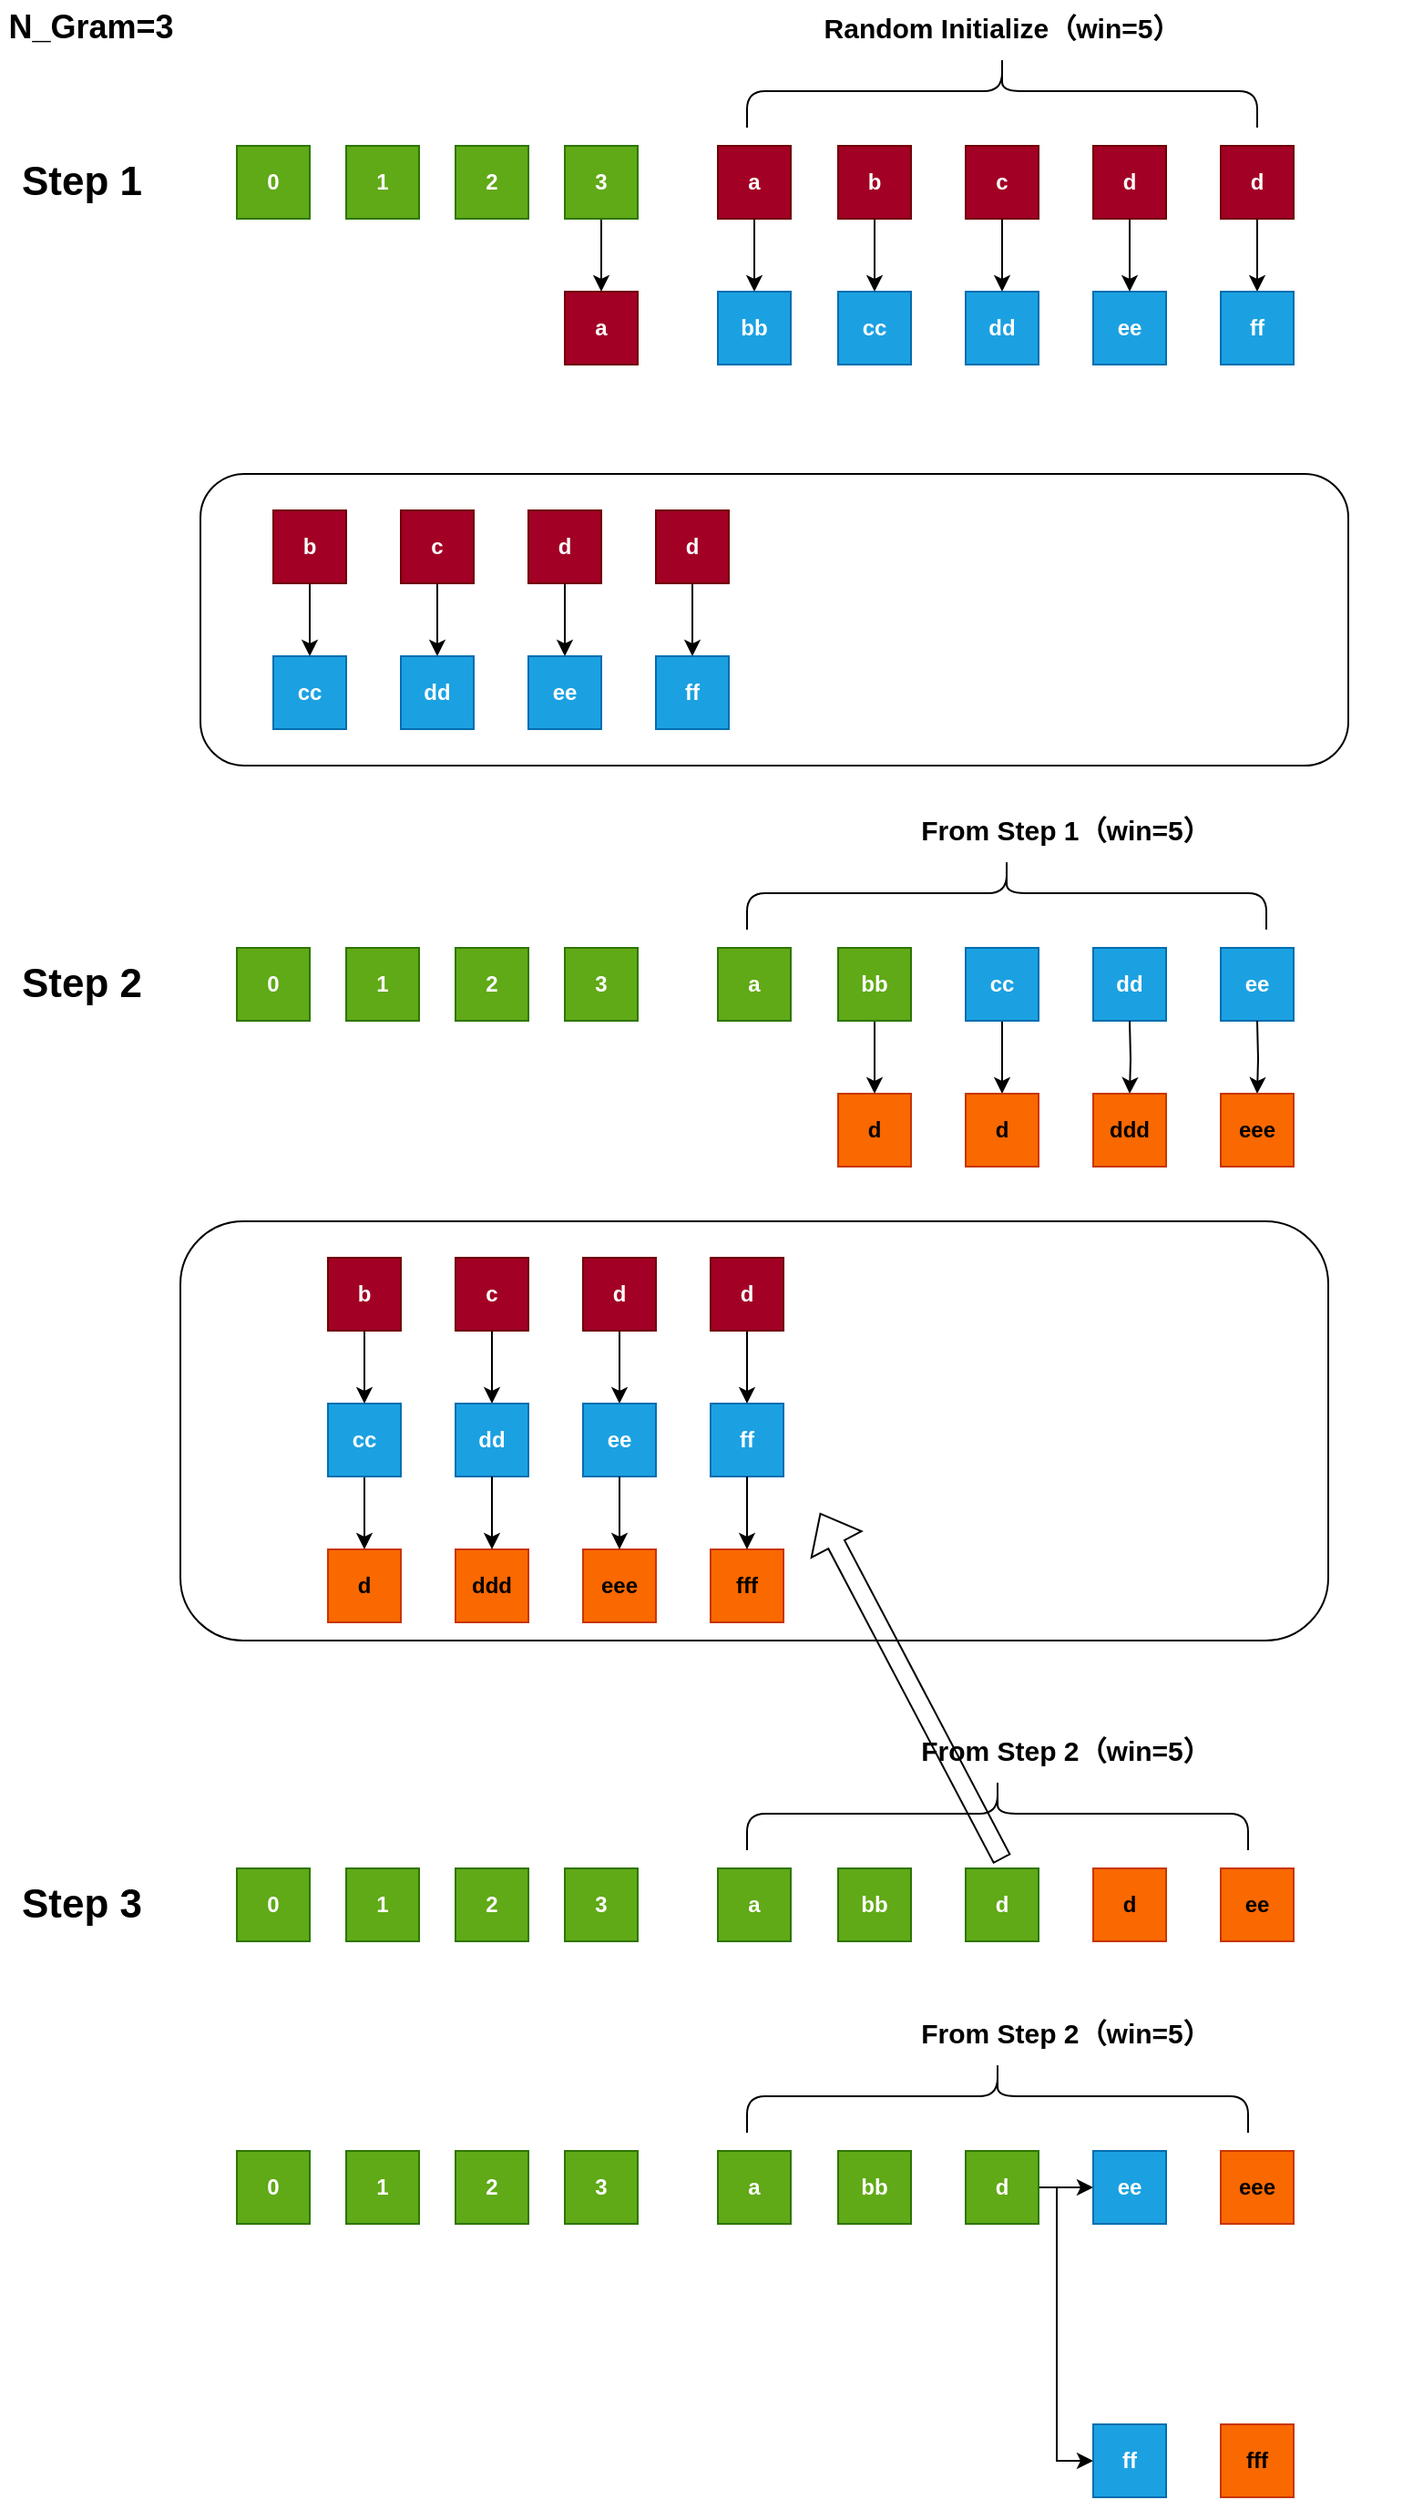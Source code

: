 <mxfile version="24.4.0" type="device">
  <diagram name="第 1 页" id="prEaLKWghYl1JGohX0N3">
    <mxGraphModel dx="1440" dy="857" grid="1" gridSize="10" guides="1" tooltips="1" connect="1" arrows="1" fold="1" page="1" pageScale="1" pageWidth="827" pageHeight="1169" math="0" shadow="0">
      <root>
        <mxCell id="0" />
        <mxCell id="1" parent="0" />
        <mxCell id="71z1FLM2gSrZRs4qxzaF-81" value="" style="rounded=1;whiteSpace=wrap;html=1;" vertex="1" parent="1">
          <mxGeometry x="99" y="920" width="630" height="230" as="geometry" />
        </mxCell>
        <mxCell id="71z1FLM2gSrZRs4qxzaF-1" value="0" style="rounded=0;whiteSpace=wrap;html=1;fillColor=#60a917;fontColor=#ffffff;strokeColor=#2D7600;fontStyle=1" vertex="1" parent="1">
          <mxGeometry x="130" y="330" width="40" height="40" as="geometry" />
        </mxCell>
        <mxCell id="71z1FLM2gSrZRs4qxzaF-2" value="1" style="rounded=0;whiteSpace=wrap;html=1;fillColor=#60a917;fontColor=#ffffff;strokeColor=#2D7600;fontStyle=1" vertex="1" parent="1">
          <mxGeometry x="190" y="330" width="40" height="40" as="geometry" />
        </mxCell>
        <mxCell id="71z1FLM2gSrZRs4qxzaF-3" value="2" style="rounded=0;whiteSpace=wrap;html=1;fillColor=#60a917;fontColor=#ffffff;strokeColor=#2D7600;fontStyle=1" vertex="1" parent="1">
          <mxGeometry x="250" y="330" width="40" height="40" as="geometry" />
        </mxCell>
        <mxCell id="71z1FLM2gSrZRs4qxzaF-20" style="edgeStyle=orthogonalEdgeStyle;rounded=0;orthogonalLoop=1;jettySize=auto;html=1;exitX=0.5;exitY=1;exitDx=0;exitDy=0;entryX=0.5;entryY=0;entryDx=0;entryDy=0;" edge="1" parent="1" source="71z1FLM2gSrZRs4qxzaF-4" target="71z1FLM2gSrZRs4qxzaF-13">
          <mxGeometry relative="1" as="geometry" />
        </mxCell>
        <mxCell id="71z1FLM2gSrZRs4qxzaF-4" value="3" style="rounded=0;whiteSpace=wrap;html=1;fillColor=#60a917;fontColor=#ffffff;strokeColor=#2D7600;fontStyle=1" vertex="1" parent="1">
          <mxGeometry x="310" y="330" width="40" height="40" as="geometry" />
        </mxCell>
        <mxCell id="71z1FLM2gSrZRs4qxzaF-21" style="edgeStyle=orthogonalEdgeStyle;rounded=0;orthogonalLoop=1;jettySize=auto;html=1;exitX=0.5;exitY=1;exitDx=0;exitDy=0;entryX=0.5;entryY=0;entryDx=0;entryDy=0;" edge="1" parent="1" source="71z1FLM2gSrZRs4qxzaF-6" target="71z1FLM2gSrZRs4qxzaF-14">
          <mxGeometry relative="1" as="geometry" />
        </mxCell>
        <mxCell id="71z1FLM2gSrZRs4qxzaF-6" value="a" style="rounded=0;whiteSpace=wrap;html=1;fillColor=#a20025;fontColor=#ffffff;strokeColor=#6F0000;fontStyle=1" vertex="1" parent="1">
          <mxGeometry x="394" y="330" width="40" height="40" as="geometry" />
        </mxCell>
        <mxCell id="71z1FLM2gSrZRs4qxzaF-22" style="edgeStyle=orthogonalEdgeStyle;rounded=0;orthogonalLoop=1;jettySize=auto;html=1;exitX=0.5;exitY=1;exitDx=0;exitDy=0;entryX=0.5;entryY=0;entryDx=0;entryDy=0;" edge="1" parent="1" source="71z1FLM2gSrZRs4qxzaF-7" target="71z1FLM2gSrZRs4qxzaF-15">
          <mxGeometry relative="1" as="geometry" />
        </mxCell>
        <mxCell id="71z1FLM2gSrZRs4qxzaF-7" value="b" style="rounded=0;whiteSpace=wrap;html=1;fillColor=#a20025;fontColor=#ffffff;strokeColor=#6F0000;fontStyle=1" vertex="1" parent="1">
          <mxGeometry x="460" y="330" width="40" height="40" as="geometry" />
        </mxCell>
        <mxCell id="71z1FLM2gSrZRs4qxzaF-11" value="" style="shape=curlyBracket;whiteSpace=wrap;html=1;rounded=1;flipH=1;labelPosition=right;verticalLabelPosition=middle;align=left;verticalAlign=middle;rotation=-90;" vertex="1" parent="1">
          <mxGeometry x="530" y="160" width="40" height="280" as="geometry" />
        </mxCell>
        <mxCell id="71z1FLM2gSrZRs4qxzaF-12" value="&lt;b&gt;&lt;font style=&quot;font-size: 15px;&quot;&gt;Random Initialize（win=5）&lt;/font&gt;&lt;/b&gt;" style="text;html=1;align=center;verticalAlign=middle;whiteSpace=wrap;rounded=0;" vertex="1" parent="1">
          <mxGeometry x="445" y="250" width="210" height="30" as="geometry" />
        </mxCell>
        <mxCell id="71z1FLM2gSrZRs4qxzaF-13" value="a" style="rounded=0;whiteSpace=wrap;html=1;fillColor=#a20025;fontColor=#ffffff;strokeColor=#6F0000;fontStyle=1" vertex="1" parent="1">
          <mxGeometry x="310" y="410" width="40" height="40" as="geometry" />
        </mxCell>
        <mxCell id="71z1FLM2gSrZRs4qxzaF-14" value="bb" style="rounded=0;whiteSpace=wrap;html=1;fillColor=#1ba1e2;fontColor=#ffffff;strokeColor=#006EAF;fontStyle=1" vertex="1" parent="1">
          <mxGeometry x="394" y="410" width="40" height="40" as="geometry" />
        </mxCell>
        <mxCell id="71z1FLM2gSrZRs4qxzaF-15" value="cc" style="rounded=0;whiteSpace=wrap;html=1;fillColor=#1ba1e2;fontColor=#ffffff;strokeColor=#006EAF;fontStyle=1" vertex="1" parent="1">
          <mxGeometry x="460" y="410" width="40" height="40" as="geometry" />
        </mxCell>
        <mxCell id="71z1FLM2gSrZRs4qxzaF-26" value="&lt;b style=&quot;font-size: 22px;&quot;&gt;&lt;font style=&quot;font-size: 22px;&quot;&gt;Step 1&lt;/font&gt;&lt;/b&gt;" style="text;html=1;align=center;verticalAlign=middle;whiteSpace=wrap;rounded=0;fontSize=22;" vertex="1" parent="1">
          <mxGeometry y="330" width="90" height="40" as="geometry" />
        </mxCell>
        <mxCell id="71z1FLM2gSrZRs4qxzaF-30" value="" style="group" vertex="1" connectable="0" parent="1">
          <mxGeometry x="530" y="330" width="180" height="120" as="geometry" />
        </mxCell>
        <mxCell id="71z1FLM2gSrZRs4qxzaF-23" style="edgeStyle=orthogonalEdgeStyle;rounded=0;orthogonalLoop=1;jettySize=auto;html=1;exitX=0.5;exitY=1;exitDx=0;exitDy=0;entryX=0.5;entryY=0;entryDx=0;entryDy=0;" edge="1" parent="71z1FLM2gSrZRs4qxzaF-30" source="71z1FLM2gSrZRs4qxzaF-8" target="71z1FLM2gSrZRs4qxzaF-16">
          <mxGeometry relative="1" as="geometry" />
        </mxCell>
        <mxCell id="71z1FLM2gSrZRs4qxzaF-8" value="c" style="rounded=0;whiteSpace=wrap;html=1;fillColor=#a20025;fontColor=#ffffff;strokeColor=#6F0000;fontStyle=1" vertex="1" parent="71z1FLM2gSrZRs4qxzaF-30">
          <mxGeometry width="40" height="40" as="geometry" />
        </mxCell>
        <mxCell id="71z1FLM2gSrZRs4qxzaF-24" style="edgeStyle=orthogonalEdgeStyle;rounded=0;orthogonalLoop=1;jettySize=auto;html=1;exitX=0.5;exitY=1;exitDx=0;exitDy=0;entryX=0.5;entryY=0;entryDx=0;entryDy=0;" edge="1" parent="71z1FLM2gSrZRs4qxzaF-30" source="71z1FLM2gSrZRs4qxzaF-9" target="71z1FLM2gSrZRs4qxzaF-17">
          <mxGeometry relative="1" as="geometry" />
        </mxCell>
        <mxCell id="71z1FLM2gSrZRs4qxzaF-9" value="d" style="rounded=0;whiteSpace=wrap;html=1;fillColor=#a20025;fontColor=#ffffff;strokeColor=#6F0000;fontStyle=1" vertex="1" parent="71z1FLM2gSrZRs4qxzaF-30">
          <mxGeometry x="70" width="40" height="40" as="geometry" />
        </mxCell>
        <mxCell id="71z1FLM2gSrZRs4qxzaF-25" style="edgeStyle=orthogonalEdgeStyle;rounded=0;orthogonalLoop=1;jettySize=auto;html=1;exitX=0.5;exitY=1;exitDx=0;exitDy=0;entryX=0.5;entryY=0;entryDx=0;entryDy=0;" edge="1" parent="71z1FLM2gSrZRs4qxzaF-30" source="71z1FLM2gSrZRs4qxzaF-10" target="71z1FLM2gSrZRs4qxzaF-18">
          <mxGeometry relative="1" as="geometry" />
        </mxCell>
        <mxCell id="71z1FLM2gSrZRs4qxzaF-10" value="d" style="rounded=0;whiteSpace=wrap;html=1;fillColor=#a20025;fontColor=#ffffff;strokeColor=#6F0000;fontStyle=1" vertex="1" parent="71z1FLM2gSrZRs4qxzaF-30">
          <mxGeometry x="140" width="40" height="40" as="geometry" />
        </mxCell>
        <mxCell id="71z1FLM2gSrZRs4qxzaF-16" value="dd" style="rounded=0;whiteSpace=wrap;html=1;fillColor=#1ba1e2;fontColor=#ffffff;strokeColor=#006EAF;fontStyle=1" vertex="1" parent="71z1FLM2gSrZRs4qxzaF-30">
          <mxGeometry y="80" width="40" height="40" as="geometry" />
        </mxCell>
        <mxCell id="71z1FLM2gSrZRs4qxzaF-17" value="ee" style="rounded=0;whiteSpace=wrap;html=1;fillColor=#1ba1e2;fontColor=#ffffff;strokeColor=#006EAF;fontStyle=1" vertex="1" parent="71z1FLM2gSrZRs4qxzaF-30">
          <mxGeometry x="70" y="80" width="40" height="40" as="geometry" />
        </mxCell>
        <mxCell id="71z1FLM2gSrZRs4qxzaF-18" value="ff" style="rounded=0;whiteSpace=wrap;html=1;fillColor=#1ba1e2;fontColor=#ffffff;strokeColor=#006EAF;fontStyle=1" vertex="1" parent="71z1FLM2gSrZRs4qxzaF-30">
          <mxGeometry x="140" y="80" width="40" height="40" as="geometry" />
        </mxCell>
        <mxCell id="71z1FLM2gSrZRs4qxzaF-41" value="0" style="rounded=0;whiteSpace=wrap;html=1;fillColor=#60a917;fontColor=#ffffff;strokeColor=#2D7600;fontStyle=1" vertex="1" parent="1">
          <mxGeometry x="130" y="770" width="40" height="40" as="geometry" />
        </mxCell>
        <mxCell id="71z1FLM2gSrZRs4qxzaF-42" value="1" style="rounded=0;whiteSpace=wrap;html=1;fillColor=#60a917;fontColor=#ffffff;strokeColor=#2D7600;fontStyle=1" vertex="1" parent="1">
          <mxGeometry x="190" y="770" width="40" height="40" as="geometry" />
        </mxCell>
        <mxCell id="71z1FLM2gSrZRs4qxzaF-43" value="2" style="rounded=0;whiteSpace=wrap;html=1;fillColor=#60a917;fontColor=#ffffff;strokeColor=#2D7600;fontStyle=1" vertex="1" parent="1">
          <mxGeometry x="250" y="770" width="40" height="40" as="geometry" />
        </mxCell>
        <mxCell id="71z1FLM2gSrZRs4qxzaF-45" value="3" style="rounded=0;whiteSpace=wrap;html=1;fillColor=#60a917;fontColor=#ffffff;strokeColor=#2D7600;fontStyle=1" vertex="1" parent="1">
          <mxGeometry x="310" y="770" width="40" height="40" as="geometry" />
        </mxCell>
        <mxCell id="71z1FLM2gSrZRs4qxzaF-47" value="a" style="rounded=0;whiteSpace=wrap;html=1;fillColor=#60a917;fontColor=#ffffff;strokeColor=#2D7600;fontStyle=1" vertex="1" parent="1">
          <mxGeometry x="394" y="770" width="40" height="40" as="geometry" />
        </mxCell>
        <mxCell id="71z1FLM2gSrZRs4qxzaF-151" style="edgeStyle=orthogonalEdgeStyle;rounded=0;orthogonalLoop=1;jettySize=auto;html=1;exitX=0.5;exitY=1;exitDx=0;exitDy=0;entryX=0.5;entryY=0;entryDx=0;entryDy=0;" edge="1" parent="1" source="71z1FLM2gSrZRs4qxzaF-49" target="71z1FLM2gSrZRs4qxzaF-150">
          <mxGeometry relative="1" as="geometry" />
        </mxCell>
        <mxCell id="71z1FLM2gSrZRs4qxzaF-49" value="bb" style="rounded=0;whiteSpace=wrap;html=1;fillColor=#60a917;fontColor=#ffffff;strokeColor=#2D7600;fontStyle=1" vertex="1" parent="1">
          <mxGeometry x="460" y="770" width="40" height="40" as="geometry" />
        </mxCell>
        <mxCell id="71z1FLM2gSrZRs4qxzaF-50" value="" style="shape=curlyBracket;whiteSpace=wrap;html=1;rounded=1;flipH=1;labelPosition=right;verticalLabelPosition=middle;align=left;verticalAlign=middle;rotation=-90;" vertex="1" parent="1">
          <mxGeometry x="532.5" y="597.5" width="40" height="285" as="geometry" />
        </mxCell>
        <mxCell id="71z1FLM2gSrZRs4qxzaF-51" value="&lt;b&gt;&lt;font style=&quot;font-size: 15px;&quot;&gt;From Step 1（win=5）&lt;/font&gt;&lt;/b&gt;" style="text;html=1;align=center;verticalAlign=middle;whiteSpace=wrap;rounded=0;" vertex="1" parent="1">
          <mxGeometry x="480" y="690" width="210" height="30" as="geometry" />
        </mxCell>
        <mxCell id="71z1FLM2gSrZRs4qxzaF-55" value="&lt;b style=&quot;font-size: 22px;&quot;&gt;&lt;font style=&quot;font-size: 22px;&quot;&gt;Step 2&lt;/font&gt;&lt;/b&gt;" style="text;html=1;align=center;verticalAlign=middle;whiteSpace=wrap;rounded=0;fontSize=22;" vertex="1" parent="1">
          <mxGeometry y="770" width="90" height="40" as="geometry" />
        </mxCell>
        <mxCell id="71z1FLM2gSrZRs4qxzaF-71" value="" style="edgeStyle=orthogonalEdgeStyle;rounded=0;orthogonalLoop=1;jettySize=auto;html=1;" edge="1" parent="1" source="71z1FLM2gSrZRs4qxzaF-66" target="71z1FLM2gSrZRs4qxzaF-70">
          <mxGeometry relative="1" as="geometry" />
        </mxCell>
        <mxCell id="71z1FLM2gSrZRs4qxzaF-66" value="cc" style="rounded=0;whiteSpace=wrap;html=1;fillColor=#1ba1e2;fontColor=#ffffff;strokeColor=#006EAF;fontStyle=1" vertex="1" parent="1">
          <mxGeometry x="530" y="770" width="40" height="40" as="geometry" />
        </mxCell>
        <mxCell id="71z1FLM2gSrZRs4qxzaF-67" value="dd" style="rounded=0;whiteSpace=wrap;html=1;fillColor=#1ba1e2;fontColor=#ffffff;strokeColor=#006EAF;fontStyle=1" vertex="1" parent="1">
          <mxGeometry x="600" y="770" width="40" height="40" as="geometry" />
        </mxCell>
        <mxCell id="71z1FLM2gSrZRs4qxzaF-68" value="ee" style="rounded=0;whiteSpace=wrap;html=1;fillColor=#1ba1e2;fontColor=#ffffff;strokeColor=#006EAF;fontStyle=1" vertex="1" parent="1">
          <mxGeometry x="670" y="770" width="40" height="40" as="geometry" />
        </mxCell>
        <mxCell id="71z1FLM2gSrZRs4qxzaF-70" value="d" style="rounded=0;whiteSpace=wrap;html=1;fillColor=#fa6800;fontColor=#000000;strokeColor=#C73500;fontStyle=1" vertex="1" parent="1">
          <mxGeometry x="530" y="850" width="40" height="40" as="geometry" />
        </mxCell>
        <mxCell id="71z1FLM2gSrZRs4qxzaF-72" value="" style="edgeStyle=orthogonalEdgeStyle;rounded=0;orthogonalLoop=1;jettySize=auto;html=1;" edge="1" parent="1" target="71z1FLM2gSrZRs4qxzaF-73">
          <mxGeometry relative="1" as="geometry">
            <mxPoint x="620" y="810" as="sourcePoint" />
          </mxGeometry>
        </mxCell>
        <mxCell id="71z1FLM2gSrZRs4qxzaF-73" value="ddd" style="rounded=0;whiteSpace=wrap;html=1;fillColor=#fa6800;fontColor=#000000;strokeColor=#C73500;fontStyle=1" vertex="1" parent="1">
          <mxGeometry x="600" y="850" width="40" height="40" as="geometry" />
        </mxCell>
        <mxCell id="71z1FLM2gSrZRs4qxzaF-74" value="" style="edgeStyle=orthogonalEdgeStyle;rounded=0;orthogonalLoop=1;jettySize=auto;html=1;" edge="1" parent="1" target="71z1FLM2gSrZRs4qxzaF-75">
          <mxGeometry relative="1" as="geometry">
            <mxPoint x="690" y="810" as="sourcePoint" />
          </mxGeometry>
        </mxCell>
        <mxCell id="71z1FLM2gSrZRs4qxzaF-75" value="eee" style="rounded=0;whiteSpace=wrap;html=1;fillColor=#fa6800;fontColor=#000000;strokeColor=#C73500;fontStyle=1" vertex="1" parent="1">
          <mxGeometry x="670" y="850" width="40" height="40" as="geometry" />
        </mxCell>
        <mxCell id="71z1FLM2gSrZRs4qxzaF-78" value="&lt;b&gt;&lt;font style=&quot;font-size: 18px;&quot;&gt;N_Gram=3&lt;/font&gt;&lt;/b&gt;" style="text;html=1;align=center;verticalAlign=middle;whiteSpace=wrap;rounded=0;" vertex="1" parent="1">
          <mxGeometry x="20" y="250" width="60" height="30" as="geometry" />
        </mxCell>
        <mxCell id="71z1FLM2gSrZRs4qxzaF-79" value="" style="group" vertex="1" connectable="0" parent="1">
          <mxGeometry x="110" y="510" width="630" height="160" as="geometry" />
        </mxCell>
        <mxCell id="71z1FLM2gSrZRs4qxzaF-27" value="" style="rounded=1;whiteSpace=wrap;html=1;" vertex="1" parent="71z1FLM2gSrZRs4qxzaF-79">
          <mxGeometry width="630" height="160" as="geometry" />
        </mxCell>
        <mxCell id="71z1FLM2gSrZRs4qxzaF-31" value="" style="group" vertex="1" connectable="0" parent="71z1FLM2gSrZRs4qxzaF-79">
          <mxGeometry x="110" y="20" width="180" height="120" as="geometry" />
        </mxCell>
        <mxCell id="71z1FLM2gSrZRs4qxzaF-32" style="edgeStyle=orthogonalEdgeStyle;rounded=0;orthogonalLoop=1;jettySize=auto;html=1;exitX=0.5;exitY=1;exitDx=0;exitDy=0;entryX=0.5;entryY=0;entryDx=0;entryDy=0;" edge="1" parent="71z1FLM2gSrZRs4qxzaF-31" source="71z1FLM2gSrZRs4qxzaF-33" target="71z1FLM2gSrZRs4qxzaF-38">
          <mxGeometry relative="1" as="geometry" />
        </mxCell>
        <mxCell id="71z1FLM2gSrZRs4qxzaF-33" value="c" style="rounded=0;whiteSpace=wrap;html=1;fillColor=#a20025;fontColor=#ffffff;strokeColor=#6F0000;fontStyle=1" vertex="1" parent="71z1FLM2gSrZRs4qxzaF-31">
          <mxGeometry width="40" height="40" as="geometry" />
        </mxCell>
        <mxCell id="71z1FLM2gSrZRs4qxzaF-34" style="edgeStyle=orthogonalEdgeStyle;rounded=0;orthogonalLoop=1;jettySize=auto;html=1;exitX=0.5;exitY=1;exitDx=0;exitDy=0;entryX=0.5;entryY=0;entryDx=0;entryDy=0;" edge="1" parent="71z1FLM2gSrZRs4qxzaF-31" source="71z1FLM2gSrZRs4qxzaF-35" target="71z1FLM2gSrZRs4qxzaF-39">
          <mxGeometry relative="1" as="geometry" />
        </mxCell>
        <mxCell id="71z1FLM2gSrZRs4qxzaF-35" value="d" style="rounded=0;whiteSpace=wrap;html=1;fillColor=#a20025;fontColor=#ffffff;strokeColor=#6F0000;fontStyle=1" vertex="1" parent="71z1FLM2gSrZRs4qxzaF-31">
          <mxGeometry x="70" width="40" height="40" as="geometry" />
        </mxCell>
        <mxCell id="71z1FLM2gSrZRs4qxzaF-36" style="edgeStyle=orthogonalEdgeStyle;rounded=0;orthogonalLoop=1;jettySize=auto;html=1;exitX=0.5;exitY=1;exitDx=0;exitDy=0;entryX=0.5;entryY=0;entryDx=0;entryDy=0;" edge="1" parent="71z1FLM2gSrZRs4qxzaF-31" source="71z1FLM2gSrZRs4qxzaF-37" target="71z1FLM2gSrZRs4qxzaF-40">
          <mxGeometry relative="1" as="geometry" />
        </mxCell>
        <mxCell id="71z1FLM2gSrZRs4qxzaF-37" value="d" style="rounded=0;whiteSpace=wrap;html=1;fillColor=#a20025;fontColor=#ffffff;strokeColor=#6F0000;fontStyle=1" vertex="1" parent="71z1FLM2gSrZRs4qxzaF-31">
          <mxGeometry x="140" width="40" height="40" as="geometry" />
        </mxCell>
        <mxCell id="71z1FLM2gSrZRs4qxzaF-38" value="dd" style="rounded=0;whiteSpace=wrap;html=1;fillColor=#1ba1e2;fontColor=#ffffff;strokeColor=#006EAF;fontStyle=1" vertex="1" parent="71z1FLM2gSrZRs4qxzaF-31">
          <mxGeometry y="80" width="40" height="40" as="geometry" />
        </mxCell>
        <mxCell id="71z1FLM2gSrZRs4qxzaF-39" value="ee" style="rounded=0;whiteSpace=wrap;html=1;fillColor=#1ba1e2;fontColor=#ffffff;strokeColor=#006EAF;fontStyle=1" vertex="1" parent="71z1FLM2gSrZRs4qxzaF-31">
          <mxGeometry x="70" y="80" width="40" height="40" as="geometry" />
        </mxCell>
        <mxCell id="71z1FLM2gSrZRs4qxzaF-40" value="ff" style="rounded=0;whiteSpace=wrap;html=1;fillColor=#1ba1e2;fontColor=#ffffff;strokeColor=#006EAF;fontStyle=1" vertex="1" parent="71z1FLM2gSrZRs4qxzaF-31">
          <mxGeometry x="140" y="80" width="40" height="40" as="geometry" />
        </mxCell>
        <mxCell id="71z1FLM2gSrZRs4qxzaF-146" style="edgeStyle=orthogonalEdgeStyle;rounded=0;orthogonalLoop=1;jettySize=auto;html=1;exitX=0.5;exitY=1;exitDx=0;exitDy=0;entryX=0.5;entryY=0;entryDx=0;entryDy=0;" edge="1" parent="71z1FLM2gSrZRs4qxzaF-79" source="71z1FLM2gSrZRs4qxzaF-147" target="71z1FLM2gSrZRs4qxzaF-148">
          <mxGeometry relative="1" as="geometry" />
        </mxCell>
        <mxCell id="71z1FLM2gSrZRs4qxzaF-147" value="b" style="rounded=0;whiteSpace=wrap;html=1;fillColor=#a20025;fontColor=#ffffff;strokeColor=#6F0000;fontStyle=1" vertex="1" parent="71z1FLM2gSrZRs4qxzaF-79">
          <mxGeometry x="40" y="20" width="40" height="40" as="geometry" />
        </mxCell>
        <mxCell id="71z1FLM2gSrZRs4qxzaF-148" value="cc" style="rounded=0;whiteSpace=wrap;html=1;fillColor=#1ba1e2;fontColor=#ffffff;strokeColor=#006EAF;fontStyle=1" vertex="1" parent="71z1FLM2gSrZRs4qxzaF-79">
          <mxGeometry x="40" y="100" width="40" height="40" as="geometry" />
        </mxCell>
        <mxCell id="71z1FLM2gSrZRs4qxzaF-82" value="" style="group" vertex="1" connectable="0" parent="1">
          <mxGeometry x="250" y="940" width="180" height="120" as="geometry" />
        </mxCell>
        <mxCell id="71z1FLM2gSrZRs4qxzaF-83" style="edgeStyle=orthogonalEdgeStyle;rounded=0;orthogonalLoop=1;jettySize=auto;html=1;exitX=0.5;exitY=1;exitDx=0;exitDy=0;entryX=0.5;entryY=0;entryDx=0;entryDy=0;" edge="1" parent="71z1FLM2gSrZRs4qxzaF-82" source="71z1FLM2gSrZRs4qxzaF-84" target="71z1FLM2gSrZRs4qxzaF-89">
          <mxGeometry relative="1" as="geometry" />
        </mxCell>
        <mxCell id="71z1FLM2gSrZRs4qxzaF-84" value="c" style="rounded=0;whiteSpace=wrap;html=1;fillColor=#a20025;fontColor=#ffffff;strokeColor=#6F0000;fontStyle=1" vertex="1" parent="71z1FLM2gSrZRs4qxzaF-82">
          <mxGeometry width="40" height="40" as="geometry" />
        </mxCell>
        <mxCell id="71z1FLM2gSrZRs4qxzaF-85" style="edgeStyle=orthogonalEdgeStyle;rounded=0;orthogonalLoop=1;jettySize=auto;html=1;exitX=0.5;exitY=1;exitDx=0;exitDy=0;entryX=0.5;entryY=0;entryDx=0;entryDy=0;" edge="1" parent="71z1FLM2gSrZRs4qxzaF-82" source="71z1FLM2gSrZRs4qxzaF-86" target="71z1FLM2gSrZRs4qxzaF-90">
          <mxGeometry relative="1" as="geometry" />
        </mxCell>
        <mxCell id="71z1FLM2gSrZRs4qxzaF-86" value="d" style="rounded=0;whiteSpace=wrap;html=1;fillColor=#a20025;fontColor=#ffffff;strokeColor=#6F0000;fontStyle=1" vertex="1" parent="71z1FLM2gSrZRs4qxzaF-82">
          <mxGeometry x="70" width="40" height="40" as="geometry" />
        </mxCell>
        <mxCell id="71z1FLM2gSrZRs4qxzaF-87" style="edgeStyle=orthogonalEdgeStyle;rounded=0;orthogonalLoop=1;jettySize=auto;html=1;exitX=0.5;exitY=1;exitDx=0;exitDy=0;entryX=0.5;entryY=0;entryDx=0;entryDy=0;" edge="1" parent="71z1FLM2gSrZRs4qxzaF-82" source="71z1FLM2gSrZRs4qxzaF-88" target="71z1FLM2gSrZRs4qxzaF-91">
          <mxGeometry relative="1" as="geometry" />
        </mxCell>
        <mxCell id="71z1FLM2gSrZRs4qxzaF-88" value="d" style="rounded=0;whiteSpace=wrap;html=1;fillColor=#a20025;fontColor=#ffffff;strokeColor=#6F0000;fontStyle=1" vertex="1" parent="71z1FLM2gSrZRs4qxzaF-82">
          <mxGeometry x="140" width="40" height="40" as="geometry" />
        </mxCell>
        <mxCell id="71z1FLM2gSrZRs4qxzaF-89" value="dd" style="rounded=0;whiteSpace=wrap;html=1;fillColor=#1ba1e2;fontColor=#ffffff;strokeColor=#006EAF;fontStyle=1" vertex="1" parent="71z1FLM2gSrZRs4qxzaF-82">
          <mxGeometry y="80" width="40" height="40" as="geometry" />
        </mxCell>
        <mxCell id="71z1FLM2gSrZRs4qxzaF-90" value="ee" style="rounded=0;whiteSpace=wrap;html=1;fillColor=#1ba1e2;fontColor=#ffffff;strokeColor=#006EAF;fontStyle=1" vertex="1" parent="71z1FLM2gSrZRs4qxzaF-82">
          <mxGeometry x="70" y="80" width="40" height="40" as="geometry" />
        </mxCell>
        <mxCell id="71z1FLM2gSrZRs4qxzaF-91" value="ff" style="rounded=0;whiteSpace=wrap;html=1;fillColor=#1ba1e2;fontColor=#ffffff;strokeColor=#006EAF;fontStyle=1" vertex="1" parent="71z1FLM2gSrZRs4qxzaF-82">
          <mxGeometry x="140" y="80" width="40" height="40" as="geometry" />
        </mxCell>
        <mxCell id="71z1FLM2gSrZRs4qxzaF-92" value="ddd" style="rounded=0;whiteSpace=wrap;html=1;fillColor=#fa6800;fontColor=#000000;strokeColor=#C73500;fontStyle=1" vertex="1" parent="1">
          <mxGeometry x="250" y="1100" width="40" height="40" as="geometry" />
        </mxCell>
        <mxCell id="71z1FLM2gSrZRs4qxzaF-93" value="eee" style="rounded=0;whiteSpace=wrap;html=1;fillColor=#fa6800;fontColor=#000000;strokeColor=#C73500;fontStyle=1" vertex="1" parent="1">
          <mxGeometry x="320" y="1100" width="40" height="40" as="geometry" />
        </mxCell>
        <mxCell id="71z1FLM2gSrZRs4qxzaF-94" value="fff" style="rounded=0;whiteSpace=wrap;html=1;fillColor=#fa6800;fontColor=#000000;strokeColor=#C73500;fontStyle=1" vertex="1" parent="1">
          <mxGeometry x="390" y="1100" width="40" height="40" as="geometry" />
        </mxCell>
        <mxCell id="71z1FLM2gSrZRs4qxzaF-95" style="edgeStyle=orthogonalEdgeStyle;rounded=0;orthogonalLoop=1;jettySize=auto;html=1;exitX=0.5;exitY=1;exitDx=0;exitDy=0;entryX=0.5;entryY=0;entryDx=0;entryDy=0;" edge="1" parent="1" source="71z1FLM2gSrZRs4qxzaF-89" target="71z1FLM2gSrZRs4qxzaF-92">
          <mxGeometry relative="1" as="geometry" />
        </mxCell>
        <mxCell id="71z1FLM2gSrZRs4qxzaF-96" style="edgeStyle=orthogonalEdgeStyle;rounded=0;orthogonalLoop=1;jettySize=auto;html=1;exitX=0.5;exitY=1;exitDx=0;exitDy=0;entryX=0.5;entryY=0;entryDx=0;entryDy=0;" edge="1" parent="1" source="71z1FLM2gSrZRs4qxzaF-90" target="71z1FLM2gSrZRs4qxzaF-93">
          <mxGeometry relative="1" as="geometry" />
        </mxCell>
        <mxCell id="71z1FLM2gSrZRs4qxzaF-97" style="edgeStyle=orthogonalEdgeStyle;rounded=0;orthogonalLoop=1;jettySize=auto;html=1;exitX=0.5;exitY=1;exitDx=0;exitDy=0;entryX=0.5;entryY=0;entryDx=0;entryDy=0;" edge="1" parent="1" source="71z1FLM2gSrZRs4qxzaF-91" target="71z1FLM2gSrZRs4qxzaF-94">
          <mxGeometry relative="1" as="geometry" />
        </mxCell>
        <mxCell id="71z1FLM2gSrZRs4qxzaF-120" value="&lt;b style=&quot;font-size: 22px;&quot;&gt;&lt;font style=&quot;font-size: 22px;&quot;&gt;Step 3&lt;/font&gt;&lt;/b&gt;" style="text;html=1;align=center;verticalAlign=middle;whiteSpace=wrap;rounded=0;fontSize=22;" vertex="1" parent="1">
          <mxGeometry y="1275" width="90" height="40" as="geometry" />
        </mxCell>
        <mxCell id="71z1FLM2gSrZRs4qxzaF-123" value="" style="shape=flexArrow;endArrow=classic;html=1;rounded=0;" edge="1" parent="1">
          <mxGeometry width="50" height="50" relative="1" as="geometry">
            <mxPoint x="550" y="1270" as="sourcePoint" />
            <mxPoint x="450" y="1080" as="targetPoint" />
          </mxGeometry>
        </mxCell>
        <mxCell id="71z1FLM2gSrZRs4qxzaF-125" value="" style="group" vertex="1" connectable="0" parent="1">
          <mxGeometry x="130" y="1195" width="650" height="187.5" as="geometry" />
        </mxCell>
        <mxCell id="71z1FLM2gSrZRs4qxzaF-98" value="0" style="rounded=0;whiteSpace=wrap;html=1;fillColor=#60a917;fontColor=#ffffff;strokeColor=#2D7600;fontStyle=1" vertex="1" parent="71z1FLM2gSrZRs4qxzaF-125">
          <mxGeometry y="80" width="40" height="40" as="geometry" />
        </mxCell>
        <mxCell id="71z1FLM2gSrZRs4qxzaF-99" value="1" style="rounded=0;whiteSpace=wrap;html=1;fillColor=#60a917;fontColor=#ffffff;strokeColor=#2D7600;fontStyle=1" vertex="1" parent="71z1FLM2gSrZRs4qxzaF-125">
          <mxGeometry x="60" y="80" width="40" height="40" as="geometry" />
        </mxCell>
        <mxCell id="71z1FLM2gSrZRs4qxzaF-100" value="2" style="rounded=0;whiteSpace=wrap;html=1;fillColor=#60a917;fontColor=#ffffff;strokeColor=#2D7600;fontStyle=1" vertex="1" parent="71z1FLM2gSrZRs4qxzaF-125">
          <mxGeometry x="120" y="80" width="40" height="40" as="geometry" />
        </mxCell>
        <mxCell id="71z1FLM2gSrZRs4qxzaF-101" value="3" style="rounded=0;whiteSpace=wrap;html=1;fillColor=#60a917;fontColor=#ffffff;strokeColor=#2D7600;fontStyle=1" vertex="1" parent="71z1FLM2gSrZRs4qxzaF-125">
          <mxGeometry x="180" y="80" width="40" height="40" as="geometry" />
        </mxCell>
        <mxCell id="71z1FLM2gSrZRs4qxzaF-102" value="a" style="rounded=0;whiteSpace=wrap;html=1;fillColor=#60a917;fontColor=#ffffff;strokeColor=#2D7600;fontStyle=1" vertex="1" parent="71z1FLM2gSrZRs4qxzaF-125">
          <mxGeometry x="264" y="80" width="40" height="40" as="geometry" />
        </mxCell>
        <mxCell id="71z1FLM2gSrZRs4qxzaF-103" value="bb" style="rounded=0;whiteSpace=wrap;html=1;fillColor=#60a917;fontColor=#ffffff;strokeColor=#2D7600;fontStyle=1" vertex="1" parent="71z1FLM2gSrZRs4qxzaF-125">
          <mxGeometry x="330" y="80" width="40" height="40" as="geometry" />
        </mxCell>
        <mxCell id="71z1FLM2gSrZRs4qxzaF-104" value="" style="shape=curlyBracket;whiteSpace=wrap;html=1;rounded=1;flipH=1;labelPosition=right;verticalLabelPosition=middle;align=left;verticalAlign=middle;rotation=-90;" vertex="1" parent="71z1FLM2gSrZRs4qxzaF-125">
          <mxGeometry x="397.5" y="-87.5" width="40" height="275" as="geometry" />
        </mxCell>
        <mxCell id="71z1FLM2gSrZRs4qxzaF-105" value="&lt;b&gt;&lt;font style=&quot;font-size: 15px;&quot;&gt;From Step 2（win=5）&lt;/font&gt;&lt;/b&gt;" style="text;html=1;align=center;verticalAlign=middle;whiteSpace=wrap;rounded=0;" vertex="1" parent="71z1FLM2gSrZRs4qxzaF-125">
          <mxGeometry x="350" width="210" height="30" as="geometry" />
        </mxCell>
        <mxCell id="71z1FLM2gSrZRs4qxzaF-107" value="d" style="rounded=0;whiteSpace=wrap;html=1;fillColor=#60a917;fontColor=#ffffff;strokeColor=#2D7600;fontStyle=1" vertex="1" parent="71z1FLM2gSrZRs4qxzaF-125">
          <mxGeometry x="400" y="80" width="40" height="40" as="geometry" />
        </mxCell>
        <mxCell id="71z1FLM2gSrZRs4qxzaF-108" value="d" style="rounded=0;whiteSpace=wrap;html=1;fillColor=#fa6800;fontColor=#000000;strokeColor=#C73500;fontStyle=1" vertex="1" parent="71z1FLM2gSrZRs4qxzaF-125">
          <mxGeometry x="470" y="80" width="40" height="40" as="geometry" />
        </mxCell>
        <mxCell id="71z1FLM2gSrZRs4qxzaF-109" value="ee" style="rounded=0;whiteSpace=wrap;html=1;fillColor=#fa6800;fontColor=#000000;strokeColor=#C73500;fontStyle=1" vertex="1" parent="71z1FLM2gSrZRs4qxzaF-125">
          <mxGeometry x="540" y="80" width="40" height="40" as="geometry" />
        </mxCell>
        <mxCell id="71z1FLM2gSrZRs4qxzaF-127" value="0" style="rounded=0;whiteSpace=wrap;html=1;fillColor=#60a917;fontColor=#ffffff;strokeColor=#2D7600;fontStyle=1" vertex="1" parent="1">
          <mxGeometry x="130" y="1430" width="40" height="40" as="geometry" />
        </mxCell>
        <mxCell id="71z1FLM2gSrZRs4qxzaF-128" value="1" style="rounded=0;whiteSpace=wrap;html=1;fillColor=#60a917;fontColor=#ffffff;strokeColor=#2D7600;fontStyle=1" vertex="1" parent="1">
          <mxGeometry x="190" y="1430" width="40" height="40" as="geometry" />
        </mxCell>
        <mxCell id="71z1FLM2gSrZRs4qxzaF-129" value="2" style="rounded=0;whiteSpace=wrap;html=1;fillColor=#60a917;fontColor=#ffffff;strokeColor=#2D7600;fontStyle=1" vertex="1" parent="1">
          <mxGeometry x="250" y="1430" width="40" height="40" as="geometry" />
        </mxCell>
        <mxCell id="71z1FLM2gSrZRs4qxzaF-130" value="3" style="rounded=0;whiteSpace=wrap;html=1;fillColor=#60a917;fontColor=#ffffff;strokeColor=#2D7600;fontStyle=1" vertex="1" parent="1">
          <mxGeometry x="310" y="1430" width="40" height="40" as="geometry" />
        </mxCell>
        <mxCell id="71z1FLM2gSrZRs4qxzaF-131" value="a" style="rounded=0;whiteSpace=wrap;html=1;fillColor=#60a917;fontColor=#ffffff;strokeColor=#2D7600;fontStyle=1" vertex="1" parent="1">
          <mxGeometry x="394" y="1430" width="40" height="40" as="geometry" />
        </mxCell>
        <mxCell id="71z1FLM2gSrZRs4qxzaF-132" value="bb" style="rounded=0;whiteSpace=wrap;html=1;fillColor=#60a917;fontColor=#ffffff;strokeColor=#2D7600;fontStyle=1" vertex="1" parent="1">
          <mxGeometry x="460" y="1430" width="40" height="40" as="geometry" />
        </mxCell>
        <mxCell id="71z1FLM2gSrZRs4qxzaF-133" value="" style="shape=curlyBracket;whiteSpace=wrap;html=1;rounded=1;flipH=1;labelPosition=right;verticalLabelPosition=middle;align=left;verticalAlign=middle;rotation=-90;" vertex="1" parent="1">
          <mxGeometry x="527.5" y="1262.5" width="40" height="275" as="geometry" />
        </mxCell>
        <mxCell id="71z1FLM2gSrZRs4qxzaF-134" value="&lt;b&gt;&lt;font style=&quot;font-size: 15px;&quot;&gt;From Step 2（win=5）&lt;/font&gt;&lt;/b&gt;" style="text;html=1;align=center;verticalAlign=middle;whiteSpace=wrap;rounded=0;" vertex="1" parent="1">
          <mxGeometry x="480" y="1350" width="210" height="30" as="geometry" />
        </mxCell>
        <mxCell id="71z1FLM2gSrZRs4qxzaF-158" style="edgeStyle=orthogonalEdgeStyle;rounded=0;orthogonalLoop=1;jettySize=auto;html=1;exitX=1;exitY=0.5;exitDx=0;exitDy=0;entryX=0;entryY=0.5;entryDx=0;entryDy=0;" edge="1" parent="1" source="71z1FLM2gSrZRs4qxzaF-135" target="71z1FLM2gSrZRs4qxzaF-136">
          <mxGeometry relative="1" as="geometry" />
        </mxCell>
        <mxCell id="71z1FLM2gSrZRs4qxzaF-159" style="edgeStyle=orthogonalEdgeStyle;rounded=0;orthogonalLoop=1;jettySize=auto;html=1;exitX=1;exitY=0.5;exitDx=0;exitDy=0;entryX=0;entryY=0.5;entryDx=0;entryDy=0;" edge="1" parent="1" source="71z1FLM2gSrZRs4qxzaF-135" target="71z1FLM2gSrZRs4qxzaF-157">
          <mxGeometry relative="1" as="geometry">
            <Array as="points">
              <mxPoint x="580" y="1450" />
              <mxPoint x="580" y="1600" />
            </Array>
          </mxGeometry>
        </mxCell>
        <mxCell id="71z1FLM2gSrZRs4qxzaF-135" value="d" style="rounded=0;whiteSpace=wrap;html=1;fillColor=#60a917;fontColor=#ffffff;strokeColor=#2D7600;fontStyle=1" vertex="1" parent="1">
          <mxGeometry x="530" y="1430" width="40" height="40" as="geometry" />
        </mxCell>
        <mxCell id="71z1FLM2gSrZRs4qxzaF-136" value="ee" style="rounded=0;whiteSpace=wrap;html=1;fillColor=#1ba1e2;fontColor=#ffffff;strokeColor=#006EAF;fontStyle=1" vertex="1" parent="1">
          <mxGeometry x="600" y="1430" width="40" height="40" as="geometry" />
        </mxCell>
        <mxCell id="71z1FLM2gSrZRs4qxzaF-137" value="eee" style="rounded=0;whiteSpace=wrap;html=1;fillColor=#fa6800;fontColor=#000000;strokeColor=#C73500;fontStyle=1" vertex="1" parent="1">
          <mxGeometry x="670" y="1430" width="40" height="40" as="geometry" />
        </mxCell>
        <mxCell id="71z1FLM2gSrZRs4qxzaF-144" value="fff" style="rounded=0;whiteSpace=wrap;html=1;fillColor=#fa6800;fontColor=#000000;strokeColor=#C73500;fontStyle=1" vertex="1" parent="1">
          <mxGeometry x="670" y="1580" width="40" height="40" as="geometry" />
        </mxCell>
        <mxCell id="71z1FLM2gSrZRs4qxzaF-150" value="d" style="rounded=0;whiteSpace=wrap;html=1;fillColor=#fa6800;fontColor=#000000;strokeColor=#C73500;fontStyle=1" vertex="1" parent="1">
          <mxGeometry x="460" y="850" width="40" height="40" as="geometry" />
        </mxCell>
        <mxCell id="71z1FLM2gSrZRs4qxzaF-152" style="edgeStyle=orthogonalEdgeStyle;rounded=0;orthogonalLoop=1;jettySize=auto;html=1;exitX=0.5;exitY=1;exitDx=0;exitDy=0;entryX=0.5;entryY=0;entryDx=0;entryDy=0;" edge="1" parent="1" source="71z1FLM2gSrZRs4qxzaF-153" target="71z1FLM2gSrZRs4qxzaF-154">
          <mxGeometry relative="1" as="geometry" />
        </mxCell>
        <mxCell id="71z1FLM2gSrZRs4qxzaF-153" value="b" style="rounded=0;whiteSpace=wrap;html=1;fillColor=#a20025;fontColor=#ffffff;strokeColor=#6F0000;fontStyle=1" vertex="1" parent="1">
          <mxGeometry x="180" y="940" width="40" height="40" as="geometry" />
        </mxCell>
        <mxCell id="71z1FLM2gSrZRs4qxzaF-156" style="edgeStyle=orthogonalEdgeStyle;rounded=0;orthogonalLoop=1;jettySize=auto;html=1;exitX=0.5;exitY=1;exitDx=0;exitDy=0;entryX=0.5;entryY=0;entryDx=0;entryDy=0;" edge="1" parent="1" source="71z1FLM2gSrZRs4qxzaF-154" target="71z1FLM2gSrZRs4qxzaF-155">
          <mxGeometry relative="1" as="geometry" />
        </mxCell>
        <mxCell id="71z1FLM2gSrZRs4qxzaF-154" value="cc" style="rounded=0;whiteSpace=wrap;html=1;fillColor=#1ba1e2;fontColor=#ffffff;strokeColor=#006EAF;fontStyle=1" vertex="1" parent="1">
          <mxGeometry x="180" y="1020" width="40" height="40" as="geometry" />
        </mxCell>
        <mxCell id="71z1FLM2gSrZRs4qxzaF-155" value="d" style="rounded=0;whiteSpace=wrap;html=1;fillColor=#fa6800;fontColor=#000000;strokeColor=#C73500;fontStyle=1" vertex="1" parent="1">
          <mxGeometry x="180" y="1100" width="40" height="40" as="geometry" />
        </mxCell>
        <mxCell id="71z1FLM2gSrZRs4qxzaF-157" value="ff" style="rounded=0;whiteSpace=wrap;html=1;fillColor=#1ba1e2;fontColor=#ffffff;strokeColor=#006EAF;fontStyle=1" vertex="1" parent="1">
          <mxGeometry x="600" y="1580" width="40" height="40" as="geometry" />
        </mxCell>
      </root>
    </mxGraphModel>
  </diagram>
</mxfile>
